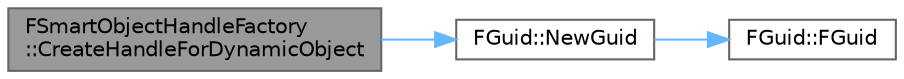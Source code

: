 digraph "FSmartObjectHandleFactory::CreateHandleForDynamicObject"
{
 // INTERACTIVE_SVG=YES
 // LATEX_PDF_SIZE
  bgcolor="transparent";
  edge [fontname=Helvetica,fontsize=10,labelfontname=Helvetica,labelfontsize=10];
  node [fontname=Helvetica,fontsize=10,shape=box,height=0.2,width=0.4];
  rankdir="LR";
  Node1 [id="Node000001",label="FSmartObjectHandleFactory\l::CreateHandleForDynamicObject",height=0.2,width=0.4,color="gray40", fillcolor="grey60", style="filled", fontcolor="black",tooltip=" "];
  Node1 -> Node2 [id="edge1_Node000001_Node000002",color="steelblue1",style="solid",tooltip=" "];
  Node2 [id="Node000002",label="FGuid::NewGuid",height=0.2,width=0.4,color="grey40", fillcolor="white", style="filled",URL="$d8/d29/structFGuid.html#aacfa4c03a371906a5a310025fe02f368",tooltip="Returns a new GUID."];
  Node2 -> Node3 [id="edge2_Node000002_Node000003",color="steelblue1",style="solid",tooltip=" "];
  Node3 [id="Node000003",label="FGuid::FGuid",height=0.2,width=0.4,color="grey40", fillcolor="white", style="filled",URL="$d8/d29/structFGuid.html#a36526191245af877eaad598979eb5bb7",tooltip="Default constructor."];
}
